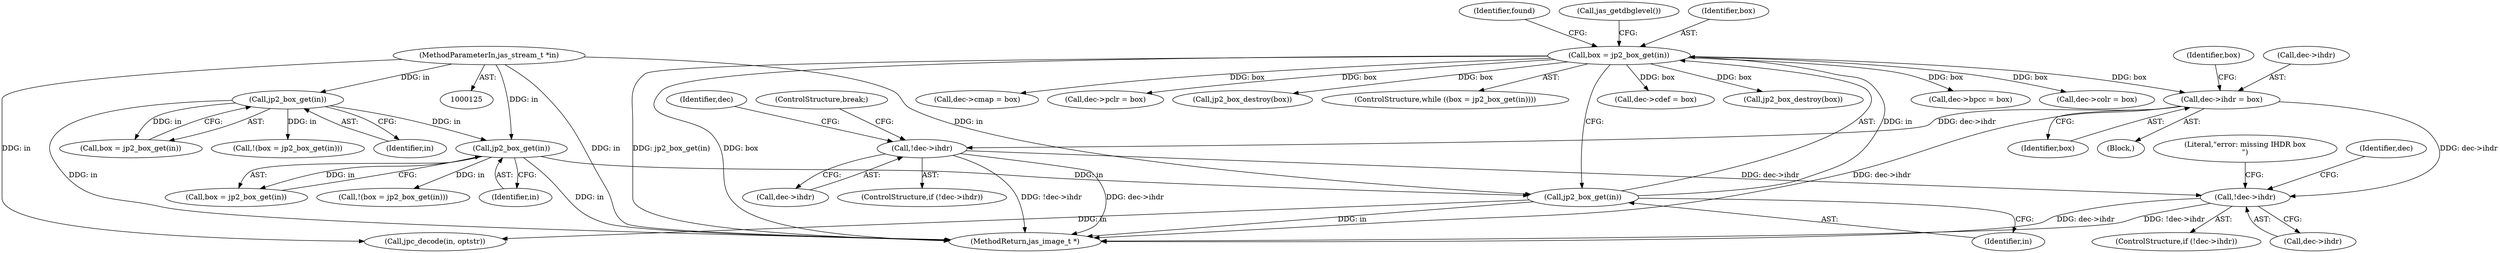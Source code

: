 digraph "0_jasper_d42b2388f7f8e0332c846675133acea151fc557a_33@pointer" {
"1000263" [label="(Call,dec->ihdr = box)"];
"1000229" [label="(Call,box = jp2_box_get(in))"];
"1000231" [label="(Call,jp2_box_get(in))"];
"1000206" [label="(Call,jp2_box_get(in))"];
"1000167" [label="(Call,jp2_box_get(in))"];
"1000126" [label="(MethodParameterIn,jas_stream_t *in)"];
"1000258" [label="(Call,!dec->ihdr)"];
"1000385" [label="(Call,!dec->ihdr)"];
"1000265" [label="(Identifier,dec)"];
"1000267" [label="(Identifier,box)"];
"1000126" [label="(MethodParameterIn,jas_stream_t *in)"];
"1000167" [label="(Call,jp2_box_get(in))"];
"1000269" [label="(Identifier,box)"];
"1000263" [label="(Call,dec->ihdr = box)"];
"1000279" [label="(Call,dec->bpcc = box)"];
"1000366" [label="(Identifier,found)"];
"1000262" [label="(Block,)"];
"1000236" [label="(Call,jas_getdbglevel())"];
"1000204" [label="(Call,box = jp2_box_get(in))"];
"1000165" [label="(Call,box = jp2_box_get(in))"];
"1000343" [label="(Call,dec->colr = box)"];
"1000271" [label="(ControlStructure,break;)"];
"1000327" [label="(Call,dec->cmap = box)"];
"1000311" [label="(Call,dec->pclr = box)"];
"1000264" [label="(Call,dec->ihdr)"];
"1000355" [label="(Call,jp2_box_destroy(box))"];
"1000232" [label="(Identifier,in)"];
"1000228" [label="(ControlStructure,while ((box = jp2_box_get(in))))"];
"1000230" [label="(Identifier,box)"];
"1000295" [label="(Call,dec->cdef = box)"];
"1000203" [label="(Call,!(box = jp2_box_get(in)))"];
"1000206" [label="(Call,jp2_box_get(in))"];
"1000257" [label="(ControlStructure,if (!dec->ihdr))"];
"1000258" [label="(Call,!dec->ihdr)"];
"1000229" [label="(Call,box = jp2_box_get(in))"];
"1000164" [label="(Call,!(box = jp2_box_get(in)))"];
"1000391" [label="(Literal,\"error: missing IHDR box\n\")"];
"1001265" [label="(MethodReturn,jas_image_t *)"];
"1000399" [label="(Identifier,dec)"];
"1000384" [label="(ControlStructure,if (!dec->ihdr))"];
"1001256" [label="(Call,jp2_box_destroy(box))"];
"1000386" [label="(Call,dec->ihdr)"];
"1000377" [label="(Call,jpc_decode(in, optstr))"];
"1000231" [label="(Call,jp2_box_get(in))"];
"1000385" [label="(Call,!dec->ihdr)"];
"1000168" [label="(Identifier,in)"];
"1000259" [label="(Call,dec->ihdr)"];
"1000207" [label="(Identifier,in)"];
"1000263" -> "1000262"  [label="AST: "];
"1000263" -> "1000267"  [label="CFG: "];
"1000264" -> "1000263"  [label="AST: "];
"1000267" -> "1000263"  [label="AST: "];
"1000269" -> "1000263"  [label="CFG: "];
"1000263" -> "1001265"  [label="DDG: dec->ihdr"];
"1000263" -> "1000258"  [label="DDG: dec->ihdr"];
"1000229" -> "1000263"  [label="DDG: box"];
"1000263" -> "1000385"  [label="DDG: dec->ihdr"];
"1000229" -> "1000228"  [label="AST: "];
"1000229" -> "1000231"  [label="CFG: "];
"1000230" -> "1000229"  [label="AST: "];
"1000231" -> "1000229"  [label="AST: "];
"1000236" -> "1000229"  [label="CFG: "];
"1000366" -> "1000229"  [label="CFG: "];
"1000229" -> "1001265"  [label="DDG: jp2_box_get(in)"];
"1000229" -> "1001265"  [label="DDG: box"];
"1000231" -> "1000229"  [label="DDG: in"];
"1000229" -> "1000279"  [label="DDG: box"];
"1000229" -> "1000295"  [label="DDG: box"];
"1000229" -> "1000311"  [label="DDG: box"];
"1000229" -> "1000327"  [label="DDG: box"];
"1000229" -> "1000343"  [label="DDG: box"];
"1000229" -> "1000355"  [label="DDG: box"];
"1000229" -> "1001256"  [label="DDG: box"];
"1000231" -> "1000232"  [label="CFG: "];
"1000232" -> "1000231"  [label="AST: "];
"1000231" -> "1001265"  [label="DDG: in"];
"1000206" -> "1000231"  [label="DDG: in"];
"1000126" -> "1000231"  [label="DDG: in"];
"1000231" -> "1000377"  [label="DDG: in"];
"1000206" -> "1000204"  [label="AST: "];
"1000206" -> "1000207"  [label="CFG: "];
"1000207" -> "1000206"  [label="AST: "];
"1000204" -> "1000206"  [label="CFG: "];
"1000206" -> "1001265"  [label="DDG: in"];
"1000206" -> "1000203"  [label="DDG: in"];
"1000206" -> "1000204"  [label="DDG: in"];
"1000167" -> "1000206"  [label="DDG: in"];
"1000126" -> "1000206"  [label="DDG: in"];
"1000167" -> "1000165"  [label="AST: "];
"1000167" -> "1000168"  [label="CFG: "];
"1000168" -> "1000167"  [label="AST: "];
"1000165" -> "1000167"  [label="CFG: "];
"1000167" -> "1001265"  [label="DDG: in"];
"1000167" -> "1000164"  [label="DDG: in"];
"1000167" -> "1000165"  [label="DDG: in"];
"1000126" -> "1000167"  [label="DDG: in"];
"1000126" -> "1000125"  [label="AST: "];
"1000126" -> "1001265"  [label="DDG: in"];
"1000126" -> "1000377"  [label="DDG: in"];
"1000258" -> "1000257"  [label="AST: "];
"1000258" -> "1000259"  [label="CFG: "];
"1000259" -> "1000258"  [label="AST: "];
"1000265" -> "1000258"  [label="CFG: "];
"1000271" -> "1000258"  [label="CFG: "];
"1000258" -> "1001265"  [label="DDG: dec->ihdr"];
"1000258" -> "1001265"  [label="DDG: !dec->ihdr"];
"1000258" -> "1000385"  [label="DDG: dec->ihdr"];
"1000385" -> "1000384"  [label="AST: "];
"1000385" -> "1000386"  [label="CFG: "];
"1000386" -> "1000385"  [label="AST: "];
"1000391" -> "1000385"  [label="CFG: "];
"1000399" -> "1000385"  [label="CFG: "];
"1000385" -> "1001265"  [label="DDG: dec->ihdr"];
"1000385" -> "1001265"  [label="DDG: !dec->ihdr"];
}
